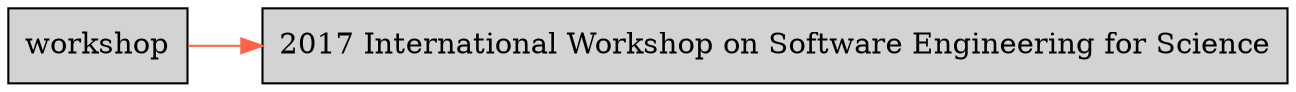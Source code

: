 digraph bettersoftware {
            rankdir = LR;
            ratio = fill;
            node [style=filled];
            node [shape = box];
"workshop" ->  "Workshop.SE4Science17.md" [colorscheme="svg" color="tomato"];
"Workshop.SE4Science17.md" [label="2017 International Workshop on Software Engineering for Science" URL="http://bss.parallactic.com/resources/2017-international-workshop-on-software-engineering-for-science"]
}